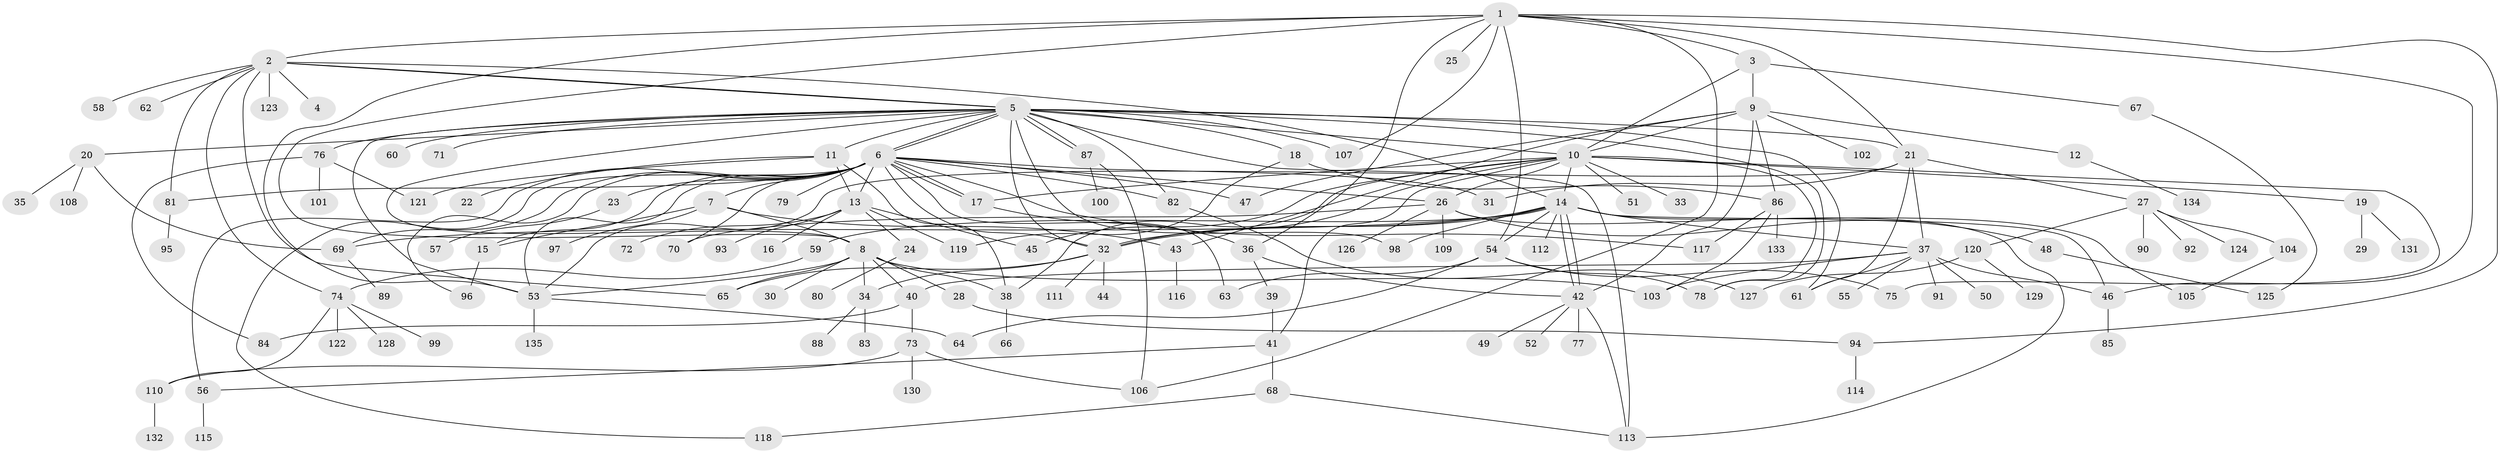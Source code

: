 // coarse degree distribution, {12: 0.012345679012345678, 11: 0.024691358024691357, 4: 0.04938271604938271, 1: 0.38271604938271603, 21: 0.012345679012345678, 26: 0.012345679012345678, 5: 0.04938271604938271, 10: 0.024691358024691357, 16: 0.012345679012345678, 8: 0.037037037037037035, 13: 0.012345679012345678, 3: 0.12345679012345678, 6: 0.012345679012345678, 2: 0.2222222222222222, 9: 0.012345679012345678}
// Generated by graph-tools (version 1.1) at 2025/18/03/04/25 18:18:18]
// undirected, 135 vertices, 210 edges
graph export_dot {
graph [start="1"]
  node [color=gray90,style=filled];
  1;
  2;
  3;
  4;
  5;
  6;
  7;
  8;
  9;
  10;
  11;
  12;
  13;
  14;
  15;
  16;
  17;
  18;
  19;
  20;
  21;
  22;
  23;
  24;
  25;
  26;
  27;
  28;
  29;
  30;
  31;
  32;
  33;
  34;
  35;
  36;
  37;
  38;
  39;
  40;
  41;
  42;
  43;
  44;
  45;
  46;
  47;
  48;
  49;
  50;
  51;
  52;
  53;
  54;
  55;
  56;
  57;
  58;
  59;
  60;
  61;
  62;
  63;
  64;
  65;
  66;
  67;
  68;
  69;
  70;
  71;
  72;
  73;
  74;
  75;
  76;
  77;
  78;
  79;
  80;
  81;
  82;
  83;
  84;
  85;
  86;
  87;
  88;
  89;
  90;
  91;
  92;
  93;
  94;
  95;
  96;
  97;
  98;
  99;
  100;
  101;
  102;
  103;
  104;
  105;
  106;
  107;
  108;
  109;
  110;
  111;
  112;
  113;
  114;
  115;
  116;
  117;
  118;
  119;
  120;
  121;
  122;
  123;
  124;
  125;
  126;
  127;
  128;
  129;
  130;
  131;
  132;
  133;
  134;
  135;
  1 -- 2;
  1 -- 3;
  1 -- 8;
  1 -- 21;
  1 -- 25;
  1 -- 36;
  1 -- 46;
  1 -- 53;
  1 -- 54;
  1 -- 94;
  1 -- 106;
  1 -- 107;
  2 -- 4;
  2 -- 5;
  2 -- 5;
  2 -- 14;
  2 -- 58;
  2 -- 62;
  2 -- 65;
  2 -- 74;
  2 -- 81;
  2 -- 123;
  3 -- 9;
  3 -- 10;
  3 -- 67;
  5 -- 6;
  5 -- 6;
  5 -- 8;
  5 -- 10;
  5 -- 11;
  5 -- 18;
  5 -- 20;
  5 -- 21;
  5 -- 32;
  5 -- 53;
  5 -- 60;
  5 -- 61;
  5 -- 71;
  5 -- 76;
  5 -- 78;
  5 -- 82;
  5 -- 87;
  5 -- 87;
  5 -- 98;
  5 -- 107;
  5 -- 113;
  6 -- 7;
  6 -- 13;
  6 -- 15;
  6 -- 17;
  6 -- 17;
  6 -- 23;
  6 -- 26;
  6 -- 31;
  6 -- 32;
  6 -- 47;
  6 -- 53;
  6 -- 56;
  6 -- 63;
  6 -- 69;
  6 -- 70;
  6 -- 79;
  6 -- 81;
  6 -- 82;
  6 -- 96;
  6 -- 117;
  6 -- 118;
  7 -- 8;
  7 -- 15;
  7 -- 43;
  7 -- 97;
  8 -- 28;
  8 -- 30;
  8 -- 34;
  8 -- 38;
  8 -- 40;
  8 -- 53;
  8 -- 65;
  8 -- 103;
  9 -- 10;
  9 -- 12;
  9 -- 42;
  9 -- 43;
  9 -- 47;
  9 -- 86;
  9 -- 102;
  10 -- 14;
  10 -- 17;
  10 -- 19;
  10 -- 26;
  10 -- 32;
  10 -- 33;
  10 -- 38;
  10 -- 41;
  10 -- 45;
  10 -- 51;
  10 -- 75;
  10 -- 78;
  11 -- 13;
  11 -- 22;
  11 -- 38;
  11 -- 121;
  12 -- 134;
  13 -- 16;
  13 -- 24;
  13 -- 45;
  13 -- 72;
  13 -- 93;
  13 -- 119;
  14 -- 32;
  14 -- 32;
  14 -- 37;
  14 -- 42;
  14 -- 42;
  14 -- 46;
  14 -- 54;
  14 -- 59;
  14 -- 69;
  14 -- 98;
  14 -- 105;
  14 -- 112;
  15 -- 96;
  17 -- 36;
  18 -- 86;
  18 -- 119;
  19 -- 29;
  19 -- 131;
  20 -- 35;
  20 -- 69;
  20 -- 108;
  21 -- 27;
  21 -- 31;
  21 -- 37;
  21 -- 53;
  21 -- 61;
  23 -- 57;
  24 -- 80;
  26 -- 48;
  26 -- 70;
  26 -- 109;
  26 -- 113;
  26 -- 126;
  27 -- 90;
  27 -- 92;
  27 -- 104;
  27 -- 120;
  27 -- 124;
  28 -- 94;
  32 -- 34;
  32 -- 44;
  32 -- 65;
  32 -- 111;
  34 -- 83;
  34 -- 88;
  36 -- 39;
  36 -- 42;
  37 -- 40;
  37 -- 46;
  37 -- 50;
  37 -- 55;
  37 -- 61;
  37 -- 91;
  37 -- 103;
  38 -- 66;
  39 -- 41;
  40 -- 73;
  40 -- 84;
  41 -- 56;
  41 -- 68;
  42 -- 49;
  42 -- 52;
  42 -- 77;
  42 -- 113;
  43 -- 116;
  46 -- 85;
  48 -- 125;
  53 -- 64;
  53 -- 135;
  54 -- 63;
  54 -- 64;
  54 -- 75;
  54 -- 78;
  56 -- 115;
  59 -- 74;
  67 -- 125;
  68 -- 113;
  68 -- 118;
  69 -- 89;
  73 -- 106;
  73 -- 110;
  73 -- 130;
  74 -- 99;
  74 -- 110;
  74 -- 122;
  74 -- 128;
  76 -- 84;
  76 -- 101;
  76 -- 121;
  81 -- 95;
  82 -- 127;
  86 -- 103;
  86 -- 117;
  86 -- 133;
  87 -- 100;
  87 -- 106;
  94 -- 114;
  104 -- 105;
  110 -- 132;
  120 -- 127;
  120 -- 129;
}
